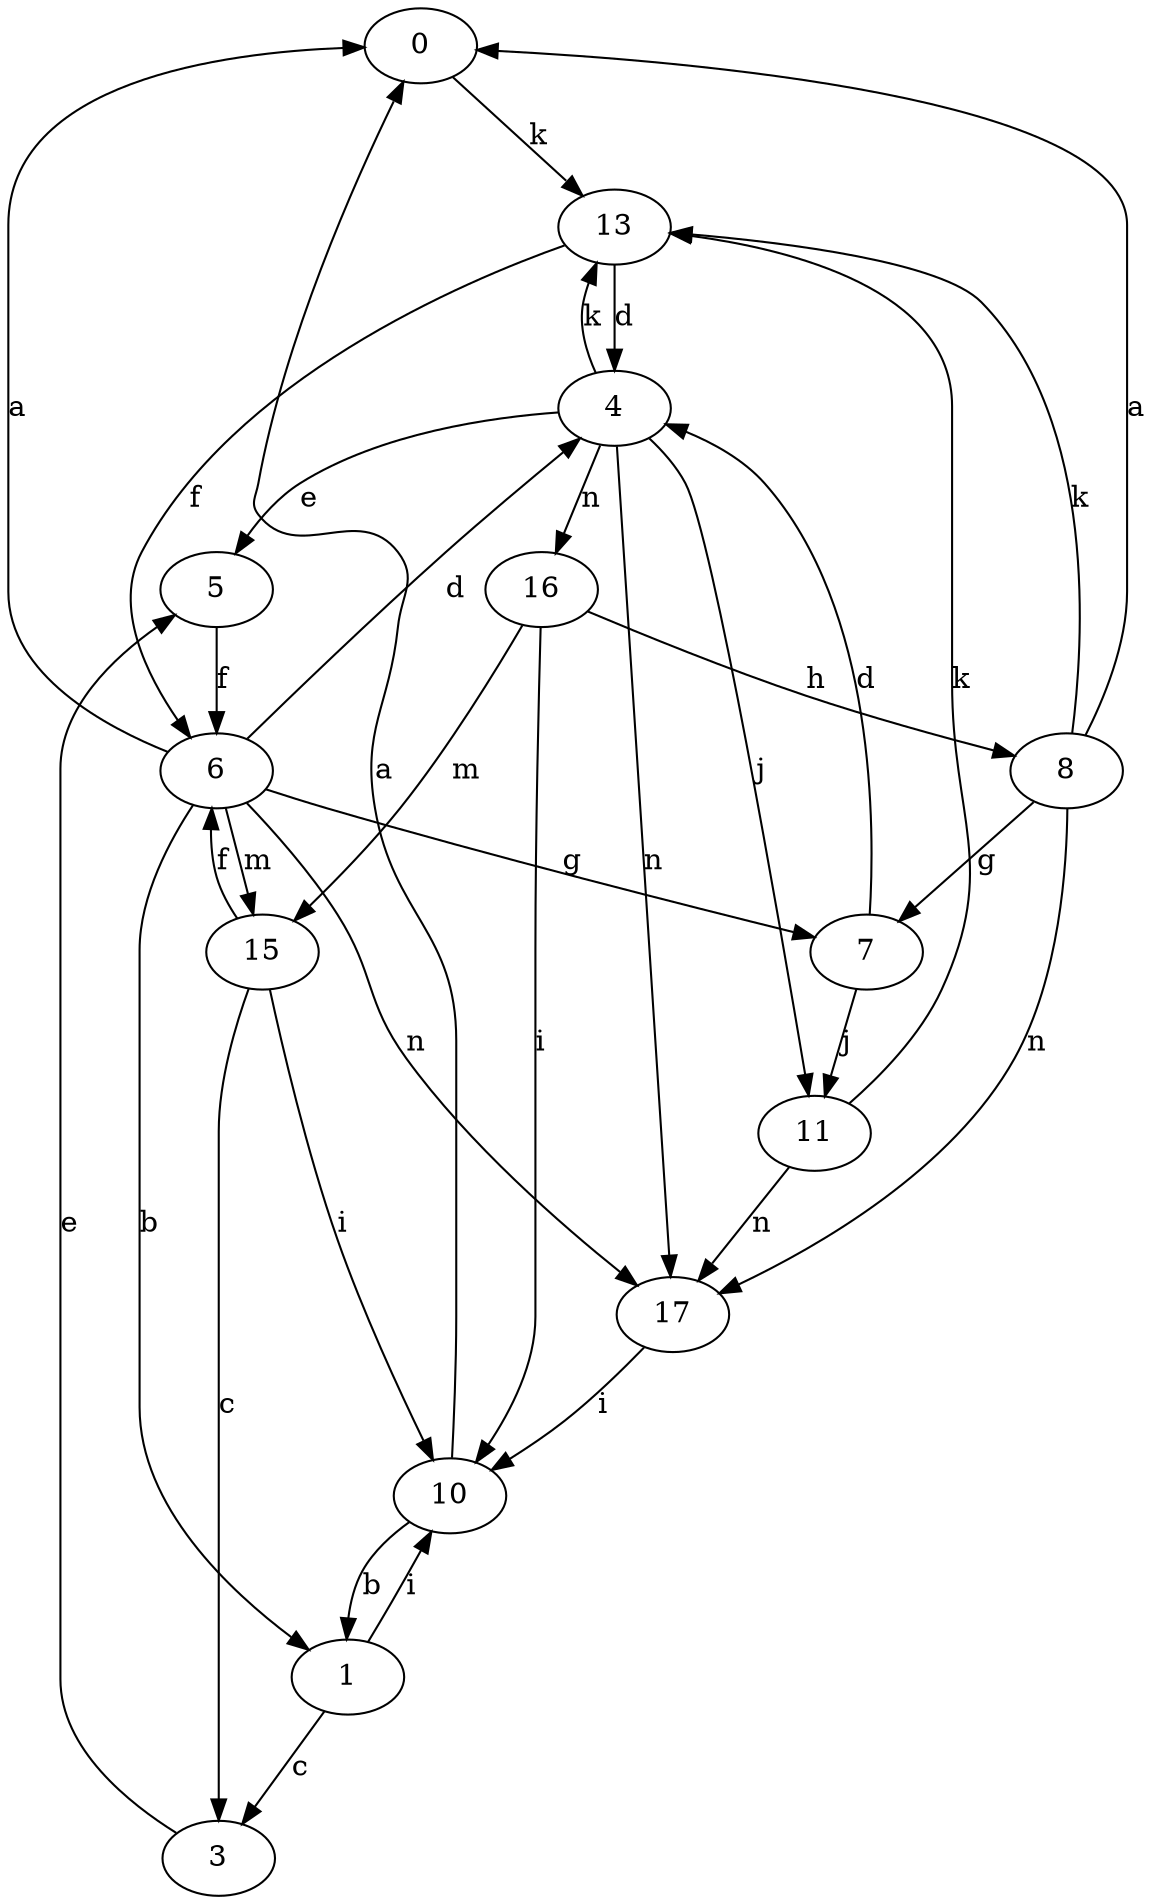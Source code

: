 strict digraph  {
0;
1;
3;
4;
5;
6;
7;
8;
10;
11;
13;
15;
16;
17;
0 -> 13  [label=k];
1 -> 3  [label=c];
1 -> 10  [label=i];
3 -> 5  [label=e];
4 -> 5  [label=e];
4 -> 11  [label=j];
4 -> 13  [label=k];
4 -> 16  [label=n];
4 -> 17  [label=n];
5 -> 6  [label=f];
6 -> 0  [label=a];
6 -> 1  [label=b];
6 -> 4  [label=d];
6 -> 7  [label=g];
6 -> 15  [label=m];
6 -> 17  [label=n];
7 -> 4  [label=d];
7 -> 11  [label=j];
8 -> 0  [label=a];
8 -> 7  [label=g];
8 -> 13  [label=k];
8 -> 17  [label=n];
10 -> 0  [label=a];
10 -> 1  [label=b];
11 -> 13  [label=k];
11 -> 17  [label=n];
13 -> 4  [label=d];
13 -> 6  [label=f];
15 -> 3  [label=c];
15 -> 6  [label=f];
15 -> 10  [label=i];
16 -> 8  [label=h];
16 -> 10  [label=i];
16 -> 15  [label=m];
17 -> 10  [label=i];
}
